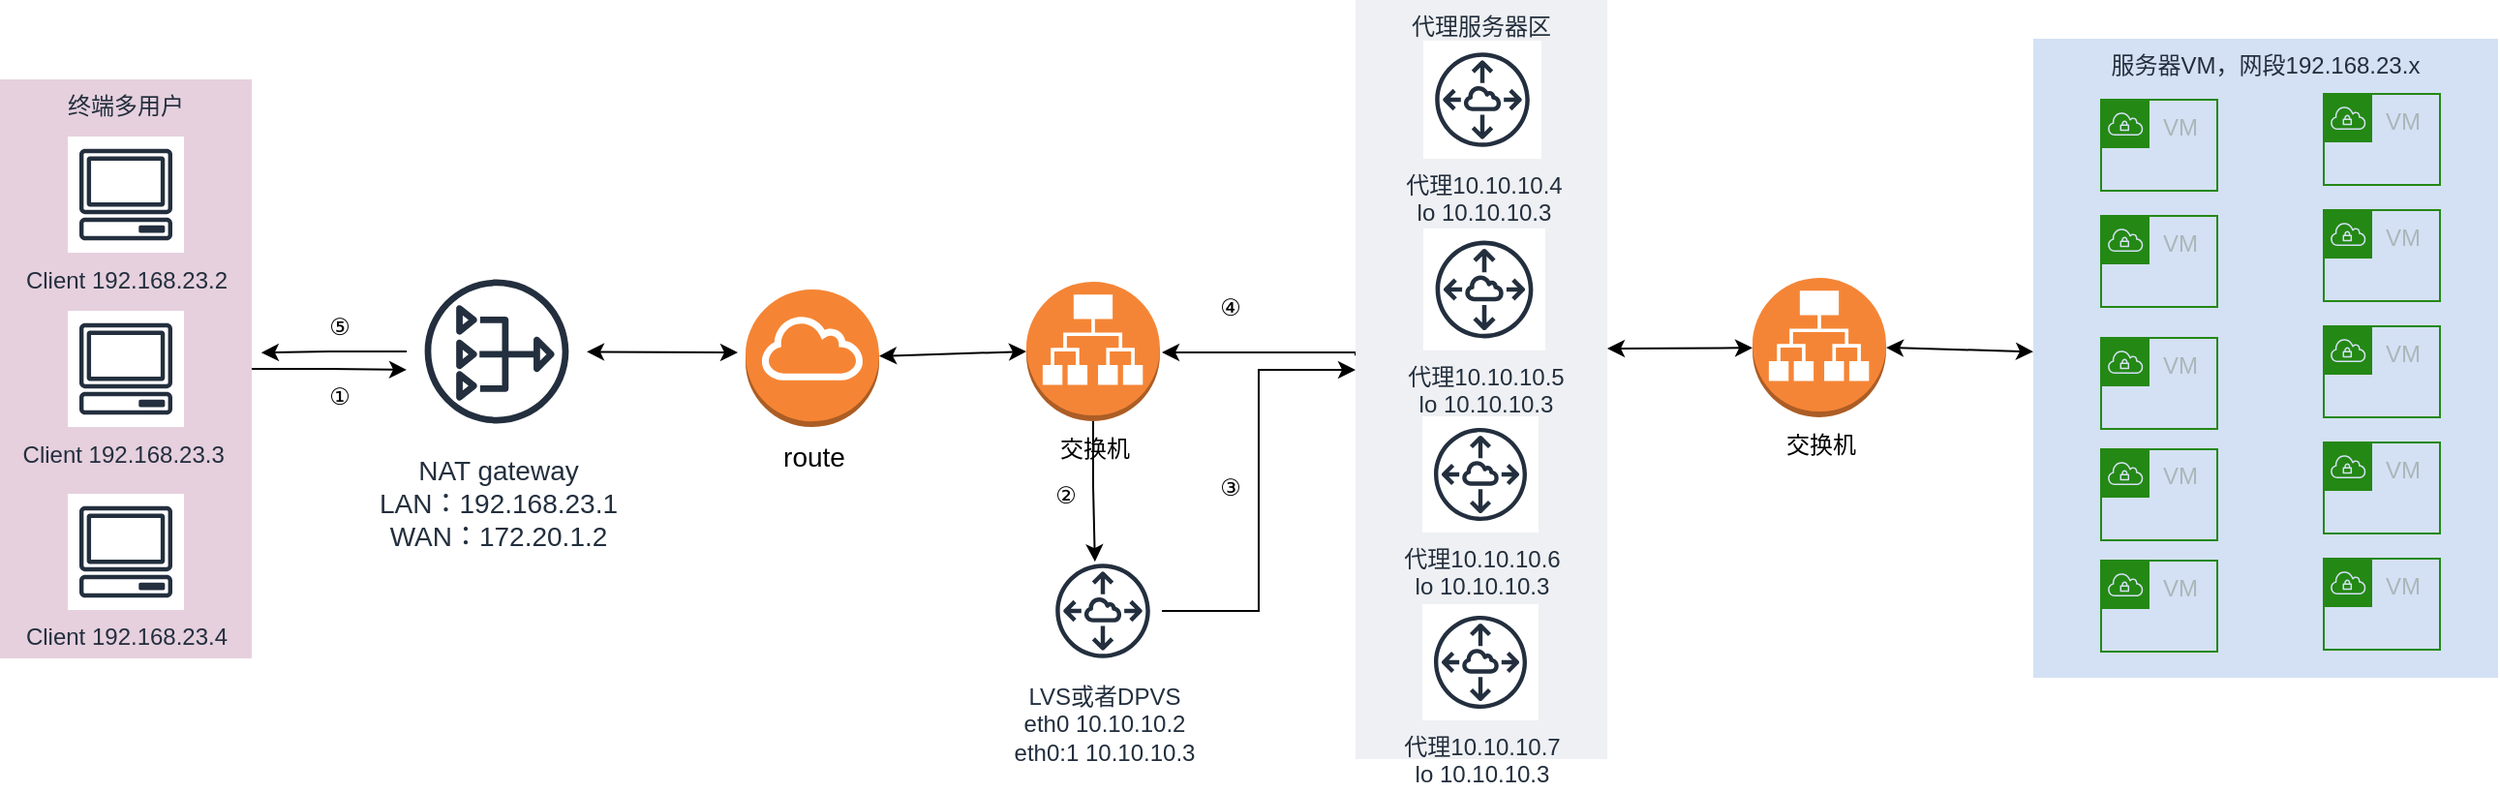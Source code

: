 <mxfile pages="1" version="11.2.1" type="github"><diagram id="GrK4m48vgrWvgUW0Wzbo" name="Page-1"><mxGraphModel dx="1342" dy="615" grid="0" gridSize="10" guides="1" tooltips="1" connect="1" arrows="1" fold="1" page="0" pageScale="1" pageWidth="827" pageHeight="1169" math="0" shadow="0"><root><mxCell id="0"/><mxCell id="1" parent="0"/><mxCell id="hUYPLocLraj1dItbJM1K-1" value="服务器VM，网段192.168.23.x" style="fillColor=#D4E1F5;strokeColor=none;dashed=0;verticalAlign=top;fontStyle=0;fontColor=#232F3D;" vertex="1" parent="1"><mxGeometry x="1050" y="419" width="240" height="330" as="geometry"/></mxCell><mxCell id="hUYPLocLraj1dItbJM1K-2" style="edgeStyle=orthogonalEdgeStyle;rounded=0;orthogonalLoop=1;jettySize=auto;html=1;exitX=1;exitY=0.5;exitDx=0;exitDy=0;entryX=0;entryY=0.602;entryDx=0;entryDy=0;entryPerimeter=0;" edge="1" parent="1" source="hUYPLocLraj1dItbJM1K-3" target="hUYPLocLraj1dItbJM1K-8"><mxGeometry relative="1" as="geometry"/></mxCell><mxCell id="hUYPLocLraj1dItbJM1K-3" value="终端多用户" style="fillColor=#E6D0DE;strokeColor=none;dashed=0;verticalAlign=top;fontStyle=0;fontColor=#232F3D;" vertex="1" parent="1"><mxGeometry y="440" width="130" height="299" as="geometry"/></mxCell><mxCell id="hUYPLocLraj1dItbJM1K-5" value="&lt;span style=&quot;font-size: 14px&quot;&gt;route&lt;/span&gt;" style="outlineConnect=0;dashed=0;verticalLabelPosition=bottom;verticalAlign=top;align=center;html=1;shape=mxgraph.aws3.internet_gateway;fillColor=#F58534;gradientColor=none;" vertex="1" parent="1"><mxGeometry x="385" y="548.5" width="69" height="71" as="geometry"/></mxCell><mxCell id="hUYPLocLraj1dItbJM1K-6" value="Client 192.168.23.2" style="outlineConnect=0;fontColor=#232F3E;gradientColor=none;strokeColor=#232F3E;fillColor=#ffffff;dashed=0;verticalLabelPosition=bottom;verticalAlign=top;align=center;html=1;fontSize=12;fontStyle=0;aspect=fixed;shape=mxgraph.aws4.resourceIcon;resIcon=mxgraph.aws4.client;" vertex="1" parent="1"><mxGeometry x="35" y="469.5" width="60" height="60" as="geometry"/></mxCell><mxCell id="hUYPLocLraj1dItbJM1K-7" style="edgeStyle=orthogonalEdgeStyle;rounded=0;orthogonalLoop=1;jettySize=auto;html=1;entryX=1.038;entryY=0.472;entryDx=0;entryDy=0;entryPerimeter=0;" edge="1" parent="1" source="hUYPLocLraj1dItbJM1K-8" target="hUYPLocLraj1dItbJM1K-3"><mxGeometry relative="1" as="geometry"/></mxCell><mxCell id="hUYPLocLraj1dItbJM1K-8" value="&lt;font style=&quot;font-size: 14px&quot;&gt;NAT gateway&lt;br&gt;LAN：192.168.23.1&lt;br&gt;WAN：172.20.1.2&lt;br&gt;&lt;/font&gt;" style="outlineConnect=0;fontColor=#232F3E;gradientColor=none;strokeColor=#232F3E;fillColor=#ffffff;dashed=0;verticalLabelPosition=bottom;verticalAlign=top;align=center;html=1;fontSize=12;fontStyle=0;aspect=fixed;shape=mxgraph.aws4.resourceIcon;resIcon=mxgraph.aws4.nat_gateway;" vertex="1" parent="1"><mxGeometry x="210" y="534" width="93" height="93" as="geometry"/></mxCell><mxCell id="hUYPLocLraj1dItbJM1K-9" value="Client 192.168.23.3&amp;nbsp;&lt;br&gt;" style="outlineConnect=0;fontColor=#232F3E;gradientColor=none;strokeColor=#232F3E;fillColor=#ffffff;dashed=0;verticalLabelPosition=bottom;verticalAlign=top;align=center;html=1;fontSize=12;fontStyle=0;aspect=fixed;shape=mxgraph.aws4.resourceIcon;resIcon=mxgraph.aws4.client;" vertex="1" parent="1"><mxGeometry x="35" y="559.5" width="60" height="60" as="geometry"/></mxCell><mxCell id="hUYPLocLraj1dItbJM1K-10" value="Client 192.168.23.4" style="outlineConnect=0;fontColor=#232F3E;gradientColor=none;strokeColor=#232F3E;fillColor=#ffffff;dashed=0;verticalLabelPosition=bottom;verticalAlign=top;align=center;html=1;fontSize=12;fontStyle=0;aspect=fixed;shape=mxgraph.aws4.resourceIcon;resIcon=mxgraph.aws4.client;" vertex="1" parent="1"><mxGeometry x="35" y="654" width="60" height="60" as="geometry"/></mxCell><mxCell id="hUYPLocLraj1dItbJM1K-44" style="edgeStyle=orthogonalEdgeStyle;rounded=0;orthogonalLoop=1;jettySize=auto;html=1;exitX=0.008;exitY=0.467;exitDx=0;exitDy=0;exitPerimeter=0;" edge="1" parent="1" source="hUYPLocLraj1dItbJM1K-12"><mxGeometry relative="1" as="geometry"><mxPoint x="600" y="581" as="targetPoint"/><Array as="points"><mxPoint x="700" y="582"/><mxPoint x="700" y="581"/></Array></mxGeometry></mxCell><mxCell id="hUYPLocLraj1dItbJM1K-12" value="代理服务器区" style="fillColor=#EFF0F3;strokeColor=none;dashed=0;verticalAlign=top;fontStyle=0;fontColor=#232F3D;" vertex="1" parent="1"><mxGeometry x="700" y="399" width="130" height="392" as="geometry"/></mxCell><mxCell id="hUYPLocLraj1dItbJM1K-13" value="代理10.10.10.5&lt;br&gt;lo 10.10.10.3" style="outlineConnect=0;fontColor=#232F3E;gradientColor=none;strokeColor=#232F3E;fillColor=#ffffff;dashed=0;verticalLabelPosition=bottom;verticalAlign=top;align=center;html=1;fontSize=12;fontStyle=0;aspect=fixed;shape=mxgraph.aws4.resourceIcon;resIcon=mxgraph.aws4.peering;" vertex="1" parent="1"><mxGeometry x="735" y="517" width="63" height="63" as="geometry"/></mxCell><mxCell id="hUYPLocLraj1dItbJM1K-14" value="代理10.10.10.6&lt;br&gt;lo 10.10.10.3" style="outlineConnect=0;fontColor=#232F3E;gradientColor=none;strokeColor=#232F3E;fillColor=#ffffff;dashed=0;verticalLabelPosition=bottom;verticalAlign=top;align=center;html=1;fontSize=12;fontStyle=0;aspect=fixed;shape=mxgraph.aws4.resourceIcon;resIcon=mxgraph.aws4.peering;" vertex="1" parent="1"><mxGeometry x="734.5" y="614" width="60" height="60" as="geometry"/></mxCell><mxCell id="hUYPLocLraj1dItbJM1K-15" value="VM" style="points=[[0,0],[0.25,0],[0.5,0],[0.75,0],[1,0],[1,0.25],[1,0.5],[1,0.75],[1,1],[0.75,1],[0.5,1],[0.25,1],[0,1],[0,0.75],[0,0.5],[0,0.25]];outlineConnect=0;gradientColor=none;html=1;whiteSpace=wrap;fontSize=12;fontStyle=0;shape=mxgraph.aws4.group;grIcon=mxgraph.aws4.group_vpc;strokeColor=#248814;fillColor=none;verticalAlign=top;align=left;spacingLeft=30;fontColor=#AAB7B8;dashed=0;" vertex="1" parent="1"><mxGeometry x="1085" y="450.5" width="60" height="47" as="geometry"/></mxCell><mxCell id="hUYPLocLraj1dItbJM1K-16" value="VM" style="points=[[0,0],[0.25,0],[0.5,0],[0.75,0],[1,0],[1,0.25],[1,0.5],[1,0.75],[1,1],[0.75,1],[0.5,1],[0.25,1],[0,1],[0,0.75],[0,0.5],[0,0.25]];outlineConnect=0;gradientColor=none;html=1;whiteSpace=wrap;fontSize=12;fontStyle=0;shape=mxgraph.aws4.group;grIcon=mxgraph.aws4.group_vpc;strokeColor=#248814;fillColor=none;verticalAlign=top;align=left;spacingLeft=30;fontColor=#AAB7B8;dashed=0;" vertex="1" parent="1"><mxGeometry x="1085" y="510.5" width="60" height="47" as="geometry"/></mxCell><mxCell id="hUYPLocLraj1dItbJM1K-17" value="VM" style="points=[[0,0],[0.25,0],[0.5,0],[0.75,0],[1,0],[1,0.25],[1,0.5],[1,0.75],[1,1],[0.75,1],[0.5,1],[0.25,1],[0,1],[0,0.75],[0,0.5],[0,0.25]];outlineConnect=0;gradientColor=none;html=1;whiteSpace=wrap;fontSize=12;fontStyle=0;shape=mxgraph.aws4.group;grIcon=mxgraph.aws4.group_vpc;strokeColor=#248814;fillColor=none;verticalAlign=top;align=left;spacingLeft=30;fontColor=#AAB7B8;dashed=0;" vertex="1" parent="1"><mxGeometry x="1085" y="573.5" width="60" height="47" as="geometry"/></mxCell><mxCell id="hUYPLocLraj1dItbJM1K-18" value="VM" style="points=[[0,0],[0.25,0],[0.5,0],[0.75,0],[1,0],[1,0.25],[1,0.5],[1,0.75],[1,1],[0.75,1],[0.5,1],[0.25,1],[0,1],[0,0.75],[0,0.5],[0,0.25]];outlineConnect=0;gradientColor=none;html=1;whiteSpace=wrap;fontSize=12;fontStyle=0;shape=mxgraph.aws4.group;grIcon=mxgraph.aws4.group_vpc;strokeColor=#248814;fillColor=none;verticalAlign=top;align=left;spacingLeft=30;fontColor=#AAB7B8;dashed=0;" vertex="1" parent="1"><mxGeometry x="1085" y="631" width="60" height="47" as="geometry"/></mxCell><mxCell id="hUYPLocLraj1dItbJM1K-19" value="VM" style="points=[[0,0],[0.25,0],[0.5,0],[0.75,0],[1,0],[1,0.25],[1,0.5],[1,0.75],[1,1],[0.75,1],[0.5,1],[0.25,1],[0,1],[0,0.75],[0,0.5],[0,0.25]];outlineConnect=0;gradientColor=none;html=1;whiteSpace=wrap;fontSize=12;fontStyle=0;shape=mxgraph.aws4.group;grIcon=mxgraph.aws4.group_vpc;strokeColor=#248814;fillColor=none;verticalAlign=top;align=left;spacingLeft=30;fontColor=#AAB7B8;dashed=0;" vertex="1" parent="1"><mxGeometry x="1085" y="688.5" width="60" height="47" as="geometry"/></mxCell><mxCell id="hUYPLocLraj1dItbJM1K-20" value="交换机" style="outlineConnect=0;dashed=0;verticalLabelPosition=bottom;verticalAlign=top;align=center;html=1;shape=mxgraph.aws3.application_load_balancer;fillColor=#F58536;gradientColor=none;" vertex="1" parent="1"><mxGeometry x="905" y="542.5" width="69" height="72" as="geometry"/></mxCell><mxCell id="hUYPLocLraj1dItbJM1K-21" value="VM" style="points=[[0,0],[0.25,0],[0.5,0],[0.75,0],[1,0],[1,0.25],[1,0.5],[1,0.75],[1,1],[0.75,1],[0.5,1],[0.25,1],[0,1],[0,0.75],[0,0.5],[0,0.25]];outlineConnect=0;gradientColor=none;html=1;whiteSpace=wrap;fontSize=12;fontStyle=0;shape=mxgraph.aws4.group;grIcon=mxgraph.aws4.group_vpc;strokeColor=#248814;fillColor=none;verticalAlign=top;align=left;spacingLeft=30;fontColor=#AAB7B8;dashed=0;" vertex="1" parent="1"><mxGeometry x="1200" y="447.5" width="60" height="47" as="geometry"/></mxCell><mxCell id="hUYPLocLraj1dItbJM1K-22" value="VM" style="points=[[0,0],[0.25,0],[0.5,0],[0.75,0],[1,0],[1,0.25],[1,0.5],[1,0.75],[1,1],[0.75,1],[0.5,1],[0.25,1],[0,1],[0,0.75],[0,0.5],[0,0.25]];outlineConnect=0;gradientColor=none;html=1;whiteSpace=wrap;fontSize=12;fontStyle=0;shape=mxgraph.aws4.group;grIcon=mxgraph.aws4.group_vpc;strokeColor=#248814;fillColor=none;verticalAlign=top;align=left;spacingLeft=30;fontColor=#AAB7B8;dashed=0;" vertex="1" parent="1"><mxGeometry x="1200" y="507.5" width="60" height="47" as="geometry"/></mxCell><mxCell id="hUYPLocLraj1dItbJM1K-23" value="VM" style="points=[[0,0],[0.25,0],[0.5,0],[0.75,0],[1,0],[1,0.25],[1,0.5],[1,0.75],[1,1],[0.75,1],[0.5,1],[0.25,1],[0,1],[0,0.75],[0,0.5],[0,0.25]];outlineConnect=0;gradientColor=none;html=1;whiteSpace=wrap;fontSize=12;fontStyle=0;shape=mxgraph.aws4.group;grIcon=mxgraph.aws4.group_vpc;strokeColor=#248814;fillColor=none;verticalAlign=top;align=left;spacingLeft=30;fontColor=#AAB7B8;dashed=0;" vertex="1" parent="1"><mxGeometry x="1200" y="567.5" width="60" height="47" as="geometry"/></mxCell><mxCell id="hUYPLocLraj1dItbJM1K-24" value="VM" style="points=[[0,0],[0.25,0],[0.5,0],[0.75,0],[1,0],[1,0.25],[1,0.5],[1,0.75],[1,1],[0.75,1],[0.5,1],[0.25,1],[0,1],[0,0.75],[0,0.5],[0,0.25]];outlineConnect=0;gradientColor=none;html=1;whiteSpace=wrap;fontSize=12;fontStyle=0;shape=mxgraph.aws4.group;grIcon=mxgraph.aws4.group_vpc;strokeColor=#248814;fillColor=none;verticalAlign=top;align=left;spacingLeft=30;fontColor=#AAB7B8;dashed=0;" vertex="1" parent="1"><mxGeometry x="1200" y="627.5" width="60" height="47" as="geometry"/></mxCell><mxCell id="hUYPLocLraj1dItbJM1K-25" value="VM" style="points=[[0,0],[0.25,0],[0.5,0],[0.75,0],[1,0],[1,0.25],[1,0.5],[1,0.75],[1,1],[0.75,1],[0.5,1],[0.25,1],[0,1],[0,0.75],[0,0.5],[0,0.25]];outlineConnect=0;gradientColor=none;html=1;whiteSpace=wrap;fontSize=12;fontStyle=0;shape=mxgraph.aws4.group;grIcon=mxgraph.aws4.group_vpc;strokeColor=#248814;fillColor=none;verticalAlign=top;align=left;spacingLeft=30;fontColor=#AAB7B8;dashed=0;" vertex="1" parent="1"><mxGeometry x="1200" y="687.5" width="60" height="47" as="geometry"/></mxCell><mxCell id="hUYPLocLraj1dItbJM1K-26" value="" style="endArrow=classic;startArrow=classic;html=1;" edge="1" parent="1" target="hUYPLocLraj1dItbJM1K-20"><mxGeometry width="50" height="50" relative="1" as="geometry"><mxPoint x="830" y="579" as="sourcePoint"/><mxPoint x="50" y="770" as="targetPoint"/></mxGeometry></mxCell><mxCell id="hUYPLocLraj1dItbJM1K-27" value="" style="endArrow=classic;startArrow=classic;html=1;exitX=1;exitY=0.5;exitDx=0;exitDy=0;exitPerimeter=0;" edge="1" parent="1" source="hUYPLocLraj1dItbJM1K-20" target="hUYPLocLraj1dItbJM1K-1"><mxGeometry width="50" height="50" relative="1" as="geometry"><mxPoint y="820" as="sourcePoint"/><mxPoint x="50" y="770" as="targetPoint"/></mxGeometry></mxCell><mxCell id="hUYPLocLraj1dItbJM1K-28" value="代理10.10.10.7&lt;br&gt;lo 10.10.10.3" style="outlineConnect=0;fontColor=#232F3E;gradientColor=none;strokeColor=#232F3E;fillColor=#ffffff;dashed=0;verticalLabelPosition=bottom;verticalAlign=top;align=center;html=1;fontSize=12;fontStyle=0;aspect=fixed;shape=mxgraph.aws4.resourceIcon;resIcon=mxgraph.aws4.peering;" vertex="1" parent="1"><mxGeometry x="734.5" y="711" width="60" height="60" as="geometry"/></mxCell><mxCell id="hUYPLocLraj1dItbJM1K-29" value="代理10.10.10.4&lt;br&gt;lo 10.10.10.3" style="outlineConnect=0;fontColor=#232F3E;gradientColor=none;strokeColor=#232F3E;fillColor=#ffffff;dashed=0;verticalLabelPosition=bottom;verticalAlign=top;align=center;html=1;fontSize=12;fontStyle=0;aspect=fixed;shape=mxgraph.aws4.resourceIcon;resIcon=mxgraph.aws4.peering;" vertex="1" parent="1"><mxGeometry x="735" y="420" width="61" height="61" as="geometry"/></mxCell><mxCell id="hUYPLocLraj1dItbJM1K-43" style="edgeStyle=orthogonalEdgeStyle;rounded=0;orthogonalLoop=1;jettySize=auto;html=1;" edge="1" parent="1" source="hUYPLocLraj1dItbJM1K-32" target="hUYPLocLraj1dItbJM1K-12"><mxGeometry relative="1" as="geometry"><Array as="points"><mxPoint x="650" y="715"/><mxPoint x="650" y="590"/></Array></mxGeometry></mxCell><mxCell id="hUYPLocLraj1dItbJM1K-32" value="LVS或者DPVS&lt;br&gt;eth0 10.10.10.2&lt;br&gt;eth0:1 10.10.10.3" style="outlineConnect=0;fontColor=#232F3E;gradientColor=none;strokeColor=#232F3E;fillColor=#ffffff;dashed=0;verticalLabelPosition=bottom;verticalAlign=top;align=center;html=1;fontSize=12;fontStyle=0;aspect=fixed;shape=mxgraph.aws4.resourceIcon;resIcon=mxgraph.aws4.peering;" vertex="1" parent="1"><mxGeometry x="539" y="684" width="61" height="61" as="geometry"/></mxCell><mxCell id="hUYPLocLraj1dItbJM1K-33" value="" style="endArrow=classic;startArrow=classic;html=1;" edge="1" parent="1" source="hUYPLocLraj1dItbJM1K-8"><mxGeometry width="50" height="50" relative="1" as="geometry"><mxPoint x="303" y="630.5" as="sourcePoint"/><mxPoint x="381" y="581" as="targetPoint"/></mxGeometry></mxCell><mxCell id="hUYPLocLraj1dItbJM1K-34" value="①" style="text;html=1;resizable=0;autosize=1;align=center;verticalAlign=middle;points=[];fillColor=none;strokeColor=none;rounded=0;" vertex="1" parent="1"><mxGeometry x="160" y="594" width="30" height="20" as="geometry"/></mxCell><mxCell id="hUYPLocLraj1dItbJM1K-35" value="②" style="text;html=1;resizable=0;autosize=1;align=center;verticalAlign=middle;points=[];fillColor=none;strokeColor=none;rounded=0;" vertex="1" parent="1"><mxGeometry x="534.5" y="644.5" width="30" height="20" as="geometry"/></mxCell><mxCell id="hUYPLocLraj1dItbJM1K-36" value="③" style="text;html=1;resizable=0;autosize=1;align=center;verticalAlign=middle;points=[];fillColor=none;strokeColor=none;rounded=0;" vertex="1" parent="1"><mxGeometry x="620" y="641" width="30" height="20" as="geometry"/></mxCell><mxCell id="hUYPLocLraj1dItbJM1K-37" value="④" style="text;html=1;resizable=0;autosize=1;align=center;verticalAlign=middle;points=[];fillColor=none;strokeColor=none;rounded=0;" vertex="1" parent="1"><mxGeometry x="620" y="547.5" width="30" height="20" as="geometry"/></mxCell><mxCell id="hUYPLocLraj1dItbJM1K-38" value="⑤" style="text;html=1;resizable=0;autosize=1;align=center;verticalAlign=middle;points=[];fillColor=none;strokeColor=none;rounded=0;" vertex="1" parent="1"><mxGeometry x="160" y="557.5" width="30" height="20" as="geometry"/></mxCell><mxCell id="hUYPLocLraj1dItbJM1K-42" style="edgeStyle=orthogonalEdgeStyle;rounded=0;orthogonalLoop=1;jettySize=auto;html=1;exitX=0.5;exitY=1;exitDx=0;exitDy=0;exitPerimeter=0;entryX=0.433;entryY=0.083;entryDx=0;entryDy=0;entryPerimeter=0;" edge="1" parent="1" source="hUYPLocLraj1dItbJM1K-40" target="hUYPLocLraj1dItbJM1K-32"><mxGeometry relative="1" as="geometry"/></mxCell><mxCell id="hUYPLocLraj1dItbJM1K-40" value="交换机" style="outlineConnect=0;dashed=0;verticalLabelPosition=bottom;verticalAlign=top;align=center;html=1;shape=mxgraph.aws3.application_load_balancer;fillColor=#F58536;gradientColor=none;" vertex="1" parent="1"><mxGeometry x="530" y="544.5" width="69" height="72" as="geometry"/></mxCell><mxCell id="hUYPLocLraj1dItbJM1K-46" value="" style="endArrow=classic;startArrow=classic;html=1;entryX=0;entryY=0.5;entryDx=0;entryDy=0;entryPerimeter=0;" edge="1" parent="1" source="hUYPLocLraj1dItbJM1K-5" target="hUYPLocLraj1dItbJM1K-40"><mxGeometry width="50" height="50" relative="1" as="geometry"><mxPoint x="450" y="620" as="sourcePoint"/><mxPoint x="500" y="570" as="targetPoint"/></mxGeometry></mxCell></root></mxGraphModel></diagram></mxfile>